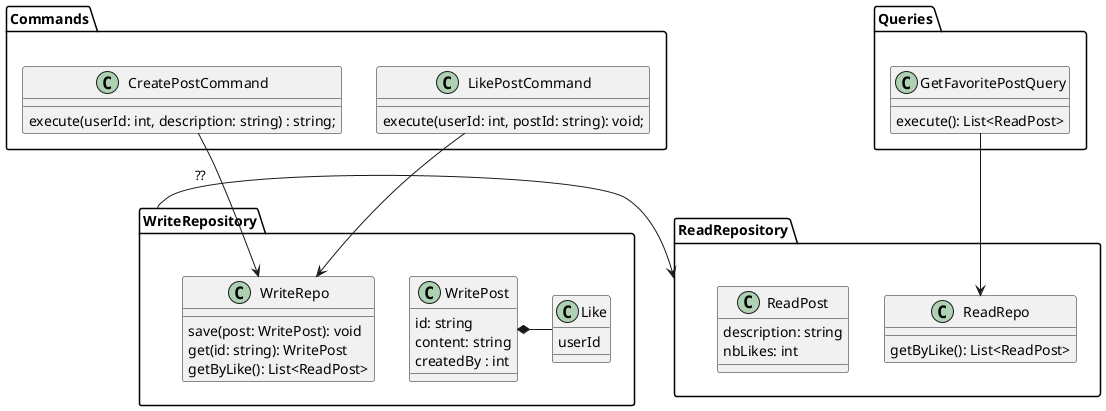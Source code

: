 @startuml
'https://plantuml.com/class-diagram

package Commands {
  class CreatePostCommand {
    execute(userId: int, description: string) : string;
  }

  class LikePostCommand {
    execute(userId: int, postId: string): void;
  }
}

package Queries {
  class GetFavoritePostQuery {
    execute(): List<ReadPost>
  }
}

package WriteRepository {
  class WriteRepo {
    save(post: WritePost): void
    get(id: string): WritePost
    getByLike(): List<ReadPost>
  }

  class WritePost {
    id: string
    content: string
    createdBy : int
  }

  class Like {
    userId
  }

  WritePost *- Like
}


package ReadRepository {
  class ReadRepo {
    getByLike(): List<ReadPost>
  }

  class ReadPost {
    description: string
    nbLikes: int
  }
}

CreatePostCommand --> WriteRepo
LikePostCommand --> WriteRepo

GetFavoritePostQuery --> ReadRepo

WriteRepository -> ReadRepository : ??

@enduml
